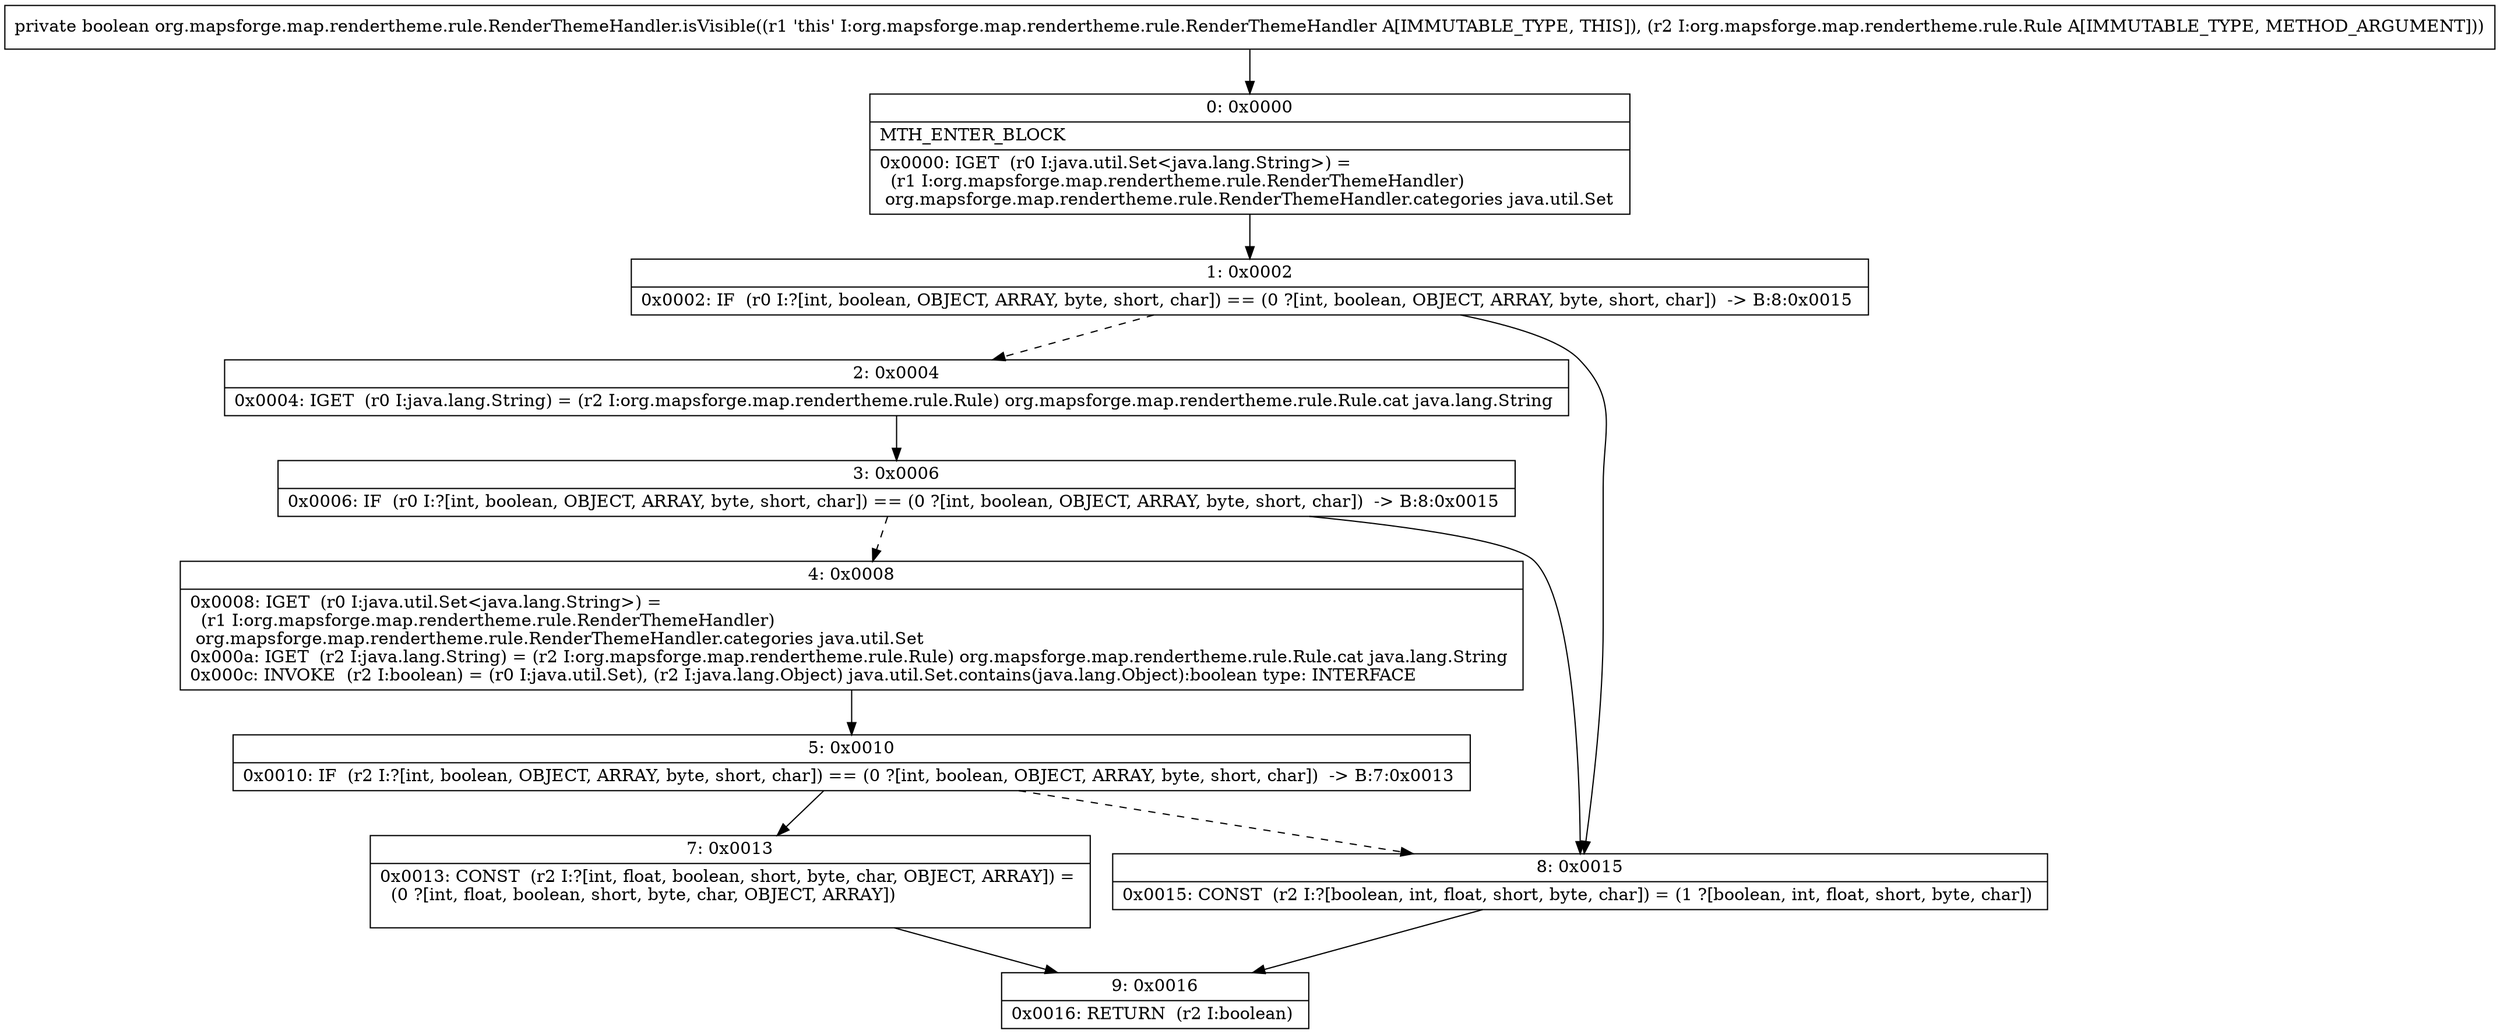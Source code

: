 digraph "CFG fororg.mapsforge.map.rendertheme.rule.RenderThemeHandler.isVisible(Lorg\/mapsforge\/map\/rendertheme\/rule\/Rule;)Z" {
Node_0 [shape=record,label="{0\:\ 0x0000|MTH_ENTER_BLOCK\l|0x0000: IGET  (r0 I:java.util.Set\<java.lang.String\>) = \l  (r1 I:org.mapsforge.map.rendertheme.rule.RenderThemeHandler)\l org.mapsforge.map.rendertheme.rule.RenderThemeHandler.categories java.util.Set \l}"];
Node_1 [shape=record,label="{1\:\ 0x0002|0x0002: IF  (r0 I:?[int, boolean, OBJECT, ARRAY, byte, short, char]) == (0 ?[int, boolean, OBJECT, ARRAY, byte, short, char])  \-\> B:8:0x0015 \l}"];
Node_2 [shape=record,label="{2\:\ 0x0004|0x0004: IGET  (r0 I:java.lang.String) = (r2 I:org.mapsforge.map.rendertheme.rule.Rule) org.mapsforge.map.rendertheme.rule.Rule.cat java.lang.String \l}"];
Node_3 [shape=record,label="{3\:\ 0x0006|0x0006: IF  (r0 I:?[int, boolean, OBJECT, ARRAY, byte, short, char]) == (0 ?[int, boolean, OBJECT, ARRAY, byte, short, char])  \-\> B:8:0x0015 \l}"];
Node_4 [shape=record,label="{4\:\ 0x0008|0x0008: IGET  (r0 I:java.util.Set\<java.lang.String\>) = \l  (r1 I:org.mapsforge.map.rendertheme.rule.RenderThemeHandler)\l org.mapsforge.map.rendertheme.rule.RenderThemeHandler.categories java.util.Set \l0x000a: IGET  (r2 I:java.lang.String) = (r2 I:org.mapsforge.map.rendertheme.rule.Rule) org.mapsforge.map.rendertheme.rule.Rule.cat java.lang.String \l0x000c: INVOKE  (r2 I:boolean) = (r0 I:java.util.Set), (r2 I:java.lang.Object) java.util.Set.contains(java.lang.Object):boolean type: INTERFACE \l}"];
Node_5 [shape=record,label="{5\:\ 0x0010|0x0010: IF  (r2 I:?[int, boolean, OBJECT, ARRAY, byte, short, char]) == (0 ?[int, boolean, OBJECT, ARRAY, byte, short, char])  \-\> B:7:0x0013 \l}"];
Node_7 [shape=record,label="{7\:\ 0x0013|0x0013: CONST  (r2 I:?[int, float, boolean, short, byte, char, OBJECT, ARRAY]) = \l  (0 ?[int, float, boolean, short, byte, char, OBJECT, ARRAY])\l \l}"];
Node_8 [shape=record,label="{8\:\ 0x0015|0x0015: CONST  (r2 I:?[boolean, int, float, short, byte, char]) = (1 ?[boolean, int, float, short, byte, char]) \l}"];
Node_9 [shape=record,label="{9\:\ 0x0016|0x0016: RETURN  (r2 I:boolean) \l}"];
MethodNode[shape=record,label="{private boolean org.mapsforge.map.rendertheme.rule.RenderThemeHandler.isVisible((r1 'this' I:org.mapsforge.map.rendertheme.rule.RenderThemeHandler A[IMMUTABLE_TYPE, THIS]), (r2 I:org.mapsforge.map.rendertheme.rule.Rule A[IMMUTABLE_TYPE, METHOD_ARGUMENT])) }"];
MethodNode -> Node_0;
Node_0 -> Node_1;
Node_1 -> Node_2[style=dashed];
Node_1 -> Node_8;
Node_2 -> Node_3;
Node_3 -> Node_4[style=dashed];
Node_3 -> Node_8;
Node_4 -> Node_5;
Node_5 -> Node_7;
Node_5 -> Node_8[style=dashed];
Node_7 -> Node_9;
Node_8 -> Node_9;
}

